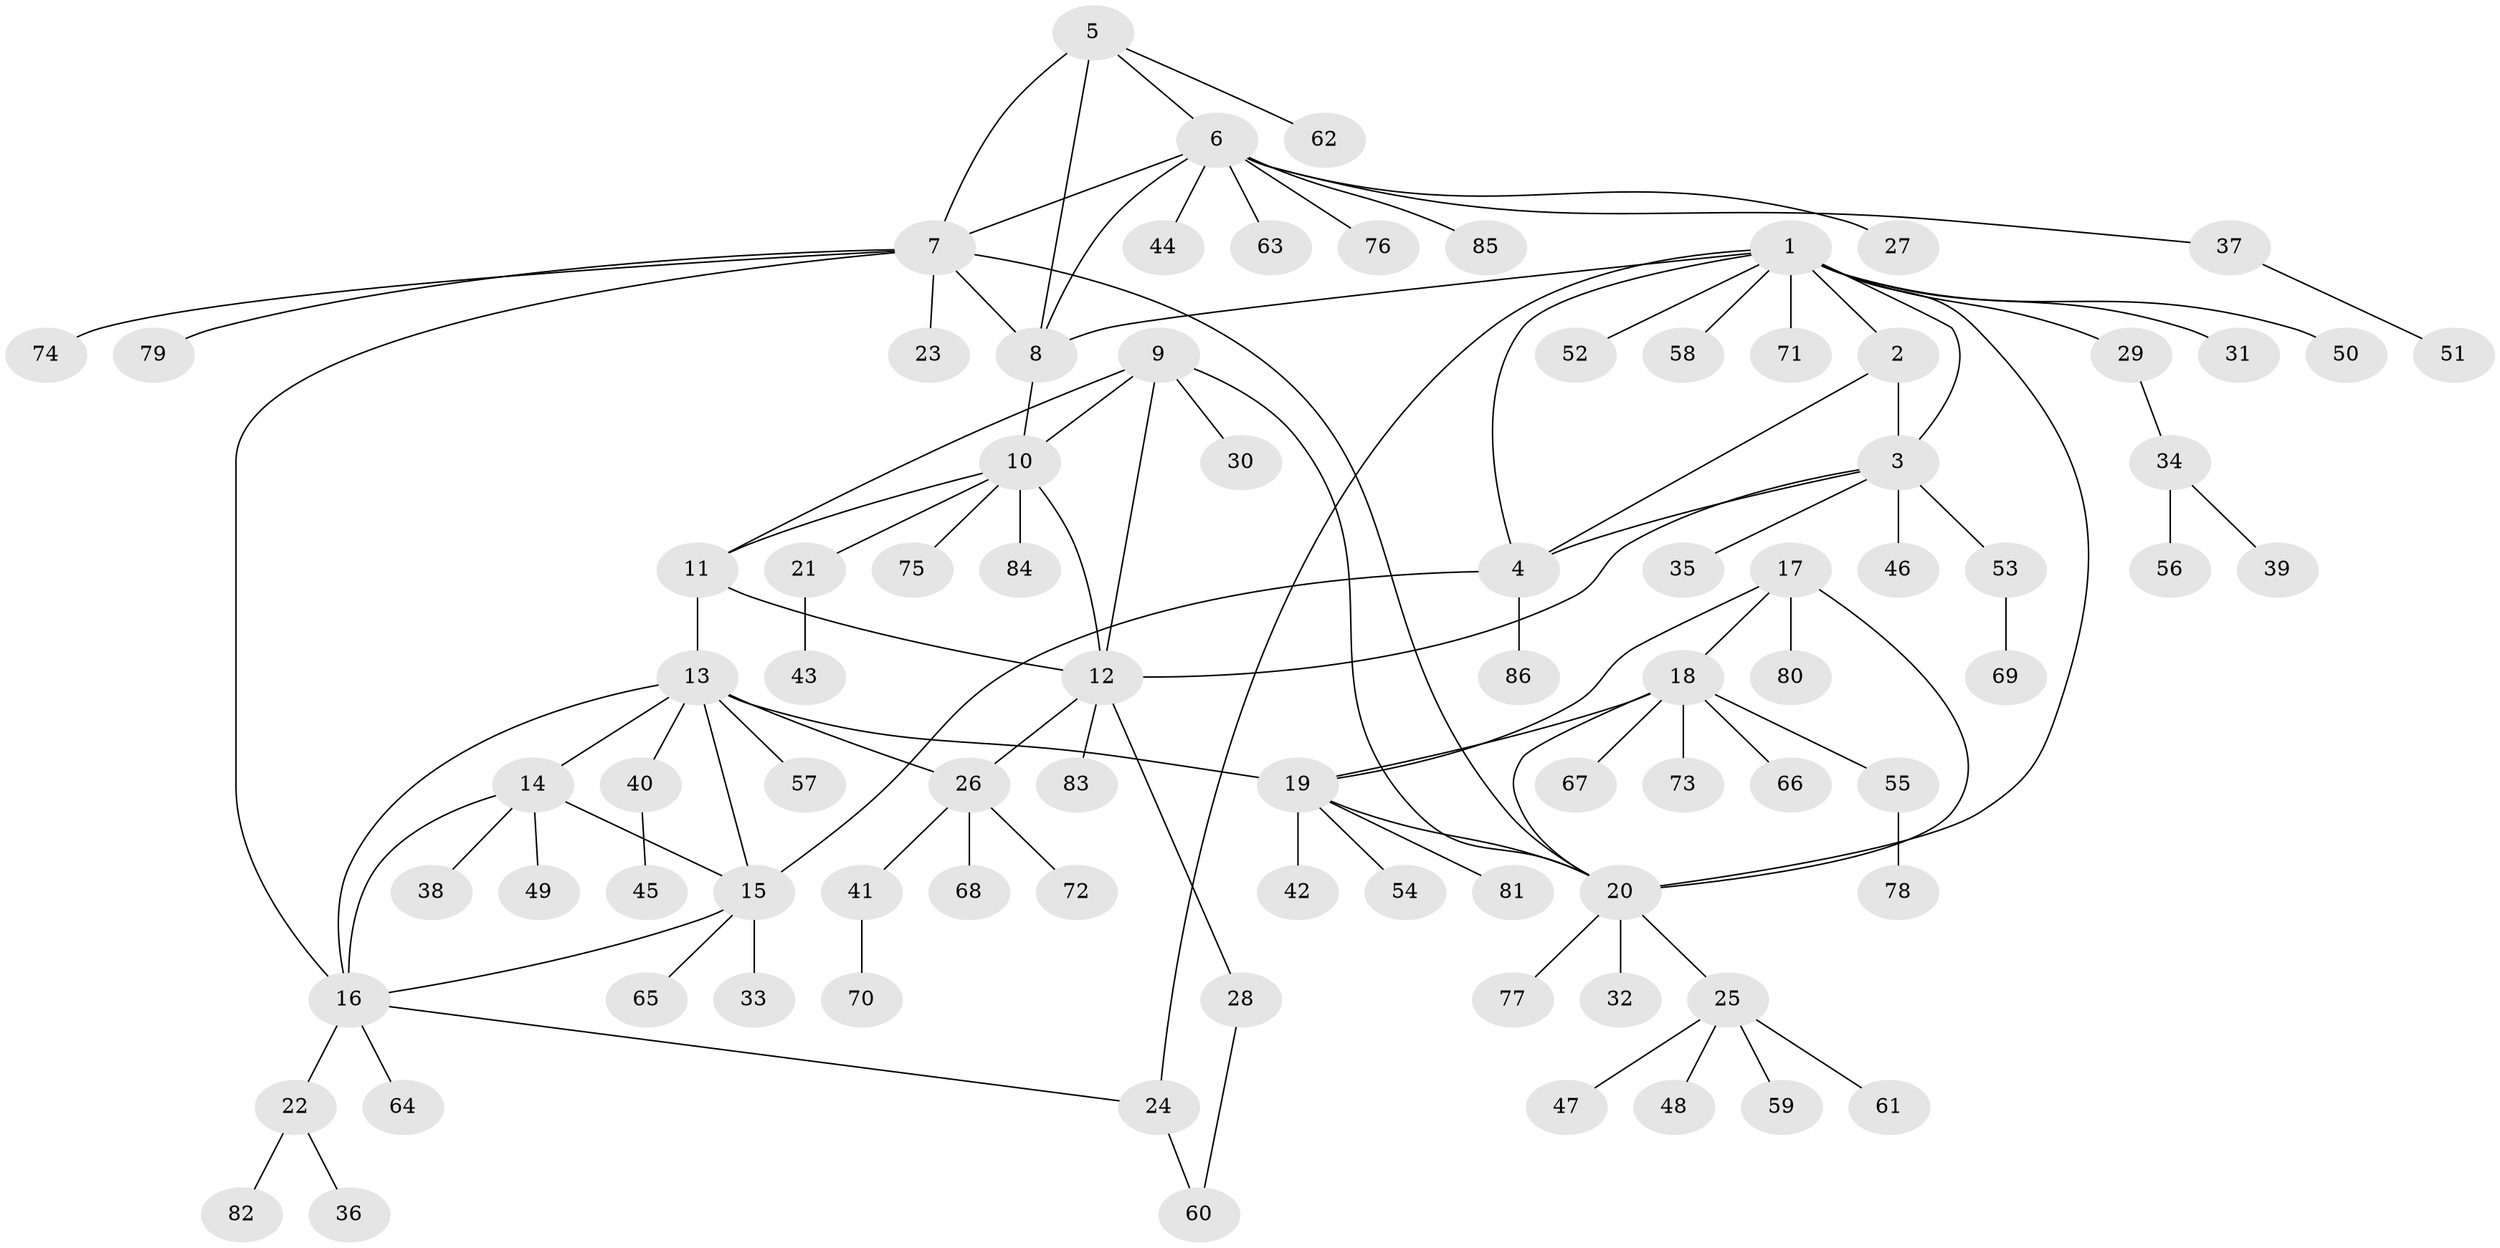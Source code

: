 // Generated by graph-tools (version 1.1) at 2025/16/03/09/25 04:16:01]
// undirected, 86 vertices, 109 edges
graph export_dot {
graph [start="1"]
  node [color=gray90,style=filled];
  1;
  2;
  3;
  4;
  5;
  6;
  7;
  8;
  9;
  10;
  11;
  12;
  13;
  14;
  15;
  16;
  17;
  18;
  19;
  20;
  21;
  22;
  23;
  24;
  25;
  26;
  27;
  28;
  29;
  30;
  31;
  32;
  33;
  34;
  35;
  36;
  37;
  38;
  39;
  40;
  41;
  42;
  43;
  44;
  45;
  46;
  47;
  48;
  49;
  50;
  51;
  52;
  53;
  54;
  55;
  56;
  57;
  58;
  59;
  60;
  61;
  62;
  63;
  64;
  65;
  66;
  67;
  68;
  69;
  70;
  71;
  72;
  73;
  74;
  75;
  76;
  77;
  78;
  79;
  80;
  81;
  82;
  83;
  84;
  85;
  86;
  1 -- 2;
  1 -- 3;
  1 -- 4;
  1 -- 8;
  1 -- 20;
  1 -- 24;
  1 -- 29;
  1 -- 31;
  1 -- 50;
  1 -- 52;
  1 -- 58;
  1 -- 71;
  2 -- 3;
  2 -- 4;
  3 -- 4;
  3 -- 12;
  3 -- 35;
  3 -- 46;
  3 -- 53;
  4 -- 15;
  4 -- 86;
  5 -- 6;
  5 -- 7;
  5 -- 8;
  5 -- 62;
  6 -- 7;
  6 -- 8;
  6 -- 27;
  6 -- 37;
  6 -- 44;
  6 -- 63;
  6 -- 76;
  6 -- 85;
  7 -- 8;
  7 -- 16;
  7 -- 20;
  7 -- 23;
  7 -- 74;
  7 -- 79;
  8 -- 10;
  9 -- 10;
  9 -- 11;
  9 -- 12;
  9 -- 20;
  9 -- 30;
  10 -- 11;
  10 -- 12;
  10 -- 21;
  10 -- 75;
  10 -- 84;
  11 -- 12;
  11 -- 13;
  12 -- 26;
  12 -- 28;
  12 -- 83;
  13 -- 14;
  13 -- 15;
  13 -- 16;
  13 -- 19;
  13 -- 26;
  13 -- 40;
  13 -- 57;
  14 -- 15;
  14 -- 16;
  14 -- 38;
  14 -- 49;
  15 -- 16;
  15 -- 33;
  15 -- 65;
  16 -- 22;
  16 -- 24;
  16 -- 64;
  17 -- 18;
  17 -- 19;
  17 -- 20;
  17 -- 80;
  18 -- 19;
  18 -- 20;
  18 -- 55;
  18 -- 66;
  18 -- 67;
  18 -- 73;
  19 -- 20;
  19 -- 42;
  19 -- 54;
  19 -- 81;
  20 -- 25;
  20 -- 32;
  20 -- 77;
  21 -- 43;
  22 -- 36;
  22 -- 82;
  24 -- 60;
  25 -- 47;
  25 -- 48;
  25 -- 59;
  25 -- 61;
  26 -- 41;
  26 -- 68;
  26 -- 72;
  28 -- 60;
  29 -- 34;
  34 -- 39;
  34 -- 56;
  37 -- 51;
  40 -- 45;
  41 -- 70;
  53 -- 69;
  55 -- 78;
}
